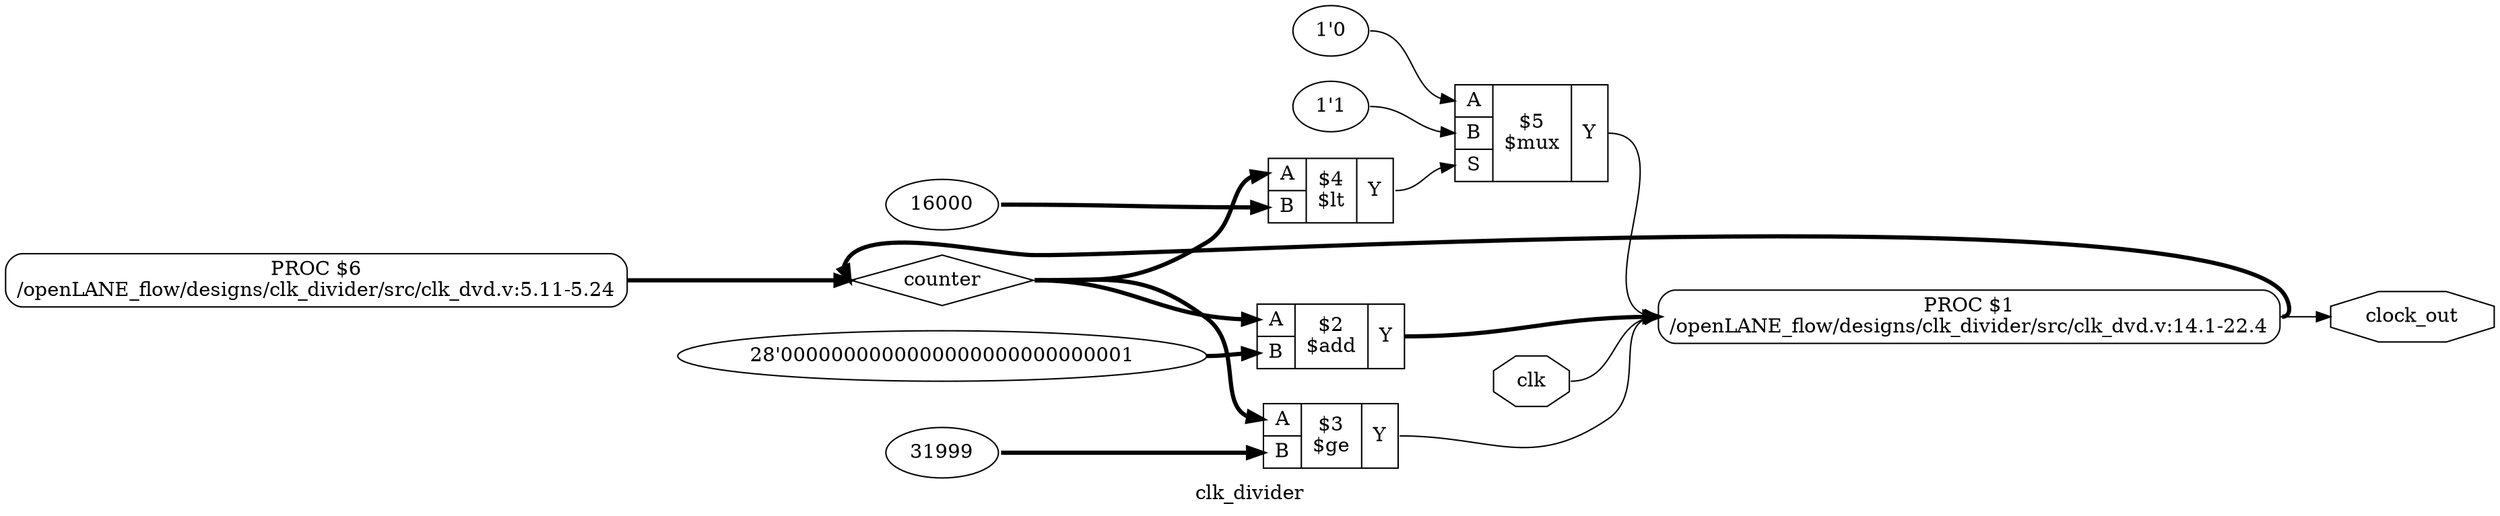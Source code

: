 digraph "clk_divider" {
label="clk_divider";
rankdir="LR";
remincross=true;
n8 [ shape=diamond, label="counter", color="black", fontcolor="black" ];
n9 [ shape=octagon, label="clock_out", color="black", fontcolor="black" ];
n10 [ shape=octagon, label="clk", color="black", fontcolor="black" ];
v0 [ label="1'1" ];
v1 [ label="1'0" ];
c15 [ shape=record, label="{{<p11> A|<p12> B|<p13> S}|$5\n$mux|{<p14> Y}}" ];
v2 [ label="16000" ];
c16 [ shape=record, label="{{<p11> A|<p12> B}|$4\n$lt|{<p14> Y}}" ];
v3 [ label="31999" ];
c17 [ shape=record, label="{{<p11> A|<p12> B}|$3\n$ge|{<p14> Y}}" ];
v4 [ label="28'0000000000000000000000000001" ];
c18 [ shape=record, label="{{<p11> A|<p12> B}|$2\n$add|{<p14> Y}}" ];
p5 [shape=box, style=rounded, label="PROC $6\n/openLANE_flow/designs/clk_divider/src/clk_dvd.v:5.11-5.24"];
p6 [shape=box, style=rounded, label="PROC $1\n/openLANE_flow/designs/clk_divider/src/clk_dvd.v:14.1-22.4"];
n10:e -> p6:w [color="black", label=""];
c15:p14:e -> p6:w [color="black", label=""];
c16:p14:e -> c15:p13:w [color="black", label=""];
c17:p14:e -> p6:w [color="black", label=""];
c18:p14:e -> p6:w [color="black", style="setlinewidth(3)", label=""];
p5:e -> n8:w [color="black", style="setlinewidth(3)", label=""];
p6:e -> n8:w [color="black", style="setlinewidth(3)", label=""];
n8:e -> c16:p11:w [color="black", style="setlinewidth(3)", label=""];
n8:e -> c17:p11:w [color="black", style="setlinewidth(3)", label=""];
n8:e -> c18:p11:w [color="black", style="setlinewidth(3)", label=""];
p6:e -> n9:w [color="black", label=""];
v0:e -> c15:p12:w [color="black", label=""];
v1:e -> c15:p11:w [color="black", label=""];
v2:e -> c16:p12:w [color="black", style="setlinewidth(3)", label=""];
v3:e -> c17:p12:w [color="black", style="setlinewidth(3)", label=""];
v4:e -> c18:p12:w [color="black", style="setlinewidth(3)", label=""];
}
